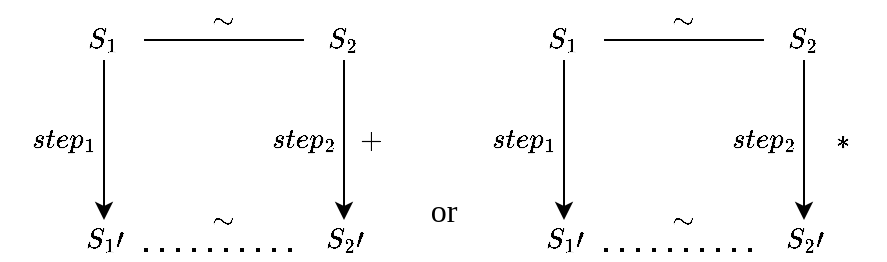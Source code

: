 <mxfile version="20.8.13" type="github">
  <diagram name="第 1 页" id="N6lhYl9x0cFy-dcrSgTa">
    <mxGraphModel dx="1052" dy="642" grid="1" gridSize="10" guides="1" tooltips="1" connect="1" arrows="1" fold="1" page="1" pageScale="1" pageWidth="827" pageHeight="1169" math="1" shadow="0">
      <root>
        <mxCell id="0" />
        <mxCell id="1" parent="0" />
        <mxCell id="HMImB51M19TBt90D2M0y-1" value="" style="edgeStyle=orthogonalEdgeStyle;rounded=0;orthogonalLoop=1;jettySize=auto;html=1;" edge="1" parent="1" source="HMImB51M19TBt90D2M0y-2" target="HMImB51M19TBt90D2M0y-3">
          <mxGeometry relative="1" as="geometry" />
        </mxCell>
        <mxCell id="HMImB51M19TBt90D2M0y-2" value="$$S_1$$" style="text;html=1;strokeColor=none;fillColor=none;align=center;verticalAlign=middle;whiteSpace=wrap;rounded=0;" vertex="1" parent="1">
          <mxGeometry x="240" y="110" width="40" height="20" as="geometry" />
        </mxCell>
        <mxCell id="HMImB51M19TBt90D2M0y-3" value="$$S_1\prime$$" style="text;html=1;strokeColor=none;fillColor=none;align=center;verticalAlign=middle;whiteSpace=wrap;rounded=0;" vertex="1" parent="1">
          <mxGeometry x="240" y="210" width="40" height="20" as="geometry" />
        </mxCell>
        <mxCell id="HMImB51M19TBt90D2M0y-4" value="" style="edgeStyle=orthogonalEdgeStyle;rounded=0;orthogonalLoop=1;jettySize=auto;html=1;" edge="1" parent="1" source="HMImB51M19TBt90D2M0y-5" target="HMImB51M19TBt90D2M0y-7">
          <mxGeometry relative="1" as="geometry" />
        </mxCell>
        <mxCell id="HMImB51M19TBt90D2M0y-5" value="$$S_2$$" style="text;html=1;strokeColor=none;fillColor=none;align=center;verticalAlign=middle;whiteSpace=wrap;rounded=0;" vertex="1" parent="1">
          <mxGeometry x="360" y="110" width="40" height="20" as="geometry" />
        </mxCell>
        <mxCell id="HMImB51M19TBt90D2M0y-6" value="" style="endArrow=none;html=1;exitX=1;exitY=0.5;exitDx=0;exitDy=0;entryX=0;entryY=0.5;entryDx=0;entryDy=0;" edge="1" parent="1" source="HMImB51M19TBt90D2M0y-2" target="HMImB51M19TBt90D2M0y-5">
          <mxGeometry width="50" height="50" relative="1" as="geometry">
            <mxPoint x="380" y="240" as="sourcePoint" />
            <mxPoint x="430" y="190" as="targetPoint" />
          </mxGeometry>
        </mxCell>
        <mxCell id="HMImB51M19TBt90D2M0y-7" value="$$S_2\prime$$" style="text;html=1;strokeColor=none;fillColor=none;align=center;verticalAlign=middle;whiteSpace=wrap;rounded=0;" vertex="1" parent="1">
          <mxGeometry x="360" y="210" width="40" height="20" as="geometry" />
        </mxCell>
        <mxCell id="HMImB51M19TBt90D2M0y-8" value="" style="endArrow=none;dashed=1;html=1;dashPattern=1 3;strokeWidth=2;exitX=1;exitY=0.75;exitDx=0;exitDy=0;entryX=0;entryY=0.75;entryDx=0;entryDy=0;" edge="1" parent="1" source="HMImB51M19TBt90D2M0y-3" target="HMImB51M19TBt90D2M0y-7">
          <mxGeometry width="50" height="50" relative="1" as="geometry">
            <mxPoint x="380" y="240" as="sourcePoint" />
            <mxPoint x="430" y="190" as="targetPoint" />
          </mxGeometry>
        </mxCell>
        <mxCell id="HMImB51M19TBt90D2M0y-9" value="$$step_1$$" style="text;html=1;strokeColor=none;fillColor=none;align=center;verticalAlign=middle;whiteSpace=wrap;rounded=0;" vertex="1" parent="1">
          <mxGeometry x="220" y="160" width="40" height="20" as="geometry" />
        </mxCell>
        <mxCell id="HMImB51M19TBt90D2M0y-10" value="$$step_2$$" style="text;html=1;strokeColor=none;fillColor=none;align=center;verticalAlign=middle;whiteSpace=wrap;rounded=0;" vertex="1" parent="1">
          <mxGeometry x="340" y="160" width="40" height="20" as="geometry" />
        </mxCell>
        <mxCell id="HMImB51M19TBt90D2M0y-11" value="$$\sim$$" style="text;html=1;strokeColor=none;fillColor=none;align=center;verticalAlign=middle;whiteSpace=wrap;rounded=0;" vertex="1" parent="1">
          <mxGeometry x="300" y="100" width="40" height="20" as="geometry" />
        </mxCell>
        <mxCell id="HMImB51M19TBt90D2M0y-12" value="$$\sim$$" style="text;html=1;strokeColor=none;fillColor=none;align=center;verticalAlign=middle;whiteSpace=wrap;rounded=0;" vertex="1" parent="1">
          <mxGeometry x="300" y="200" width="40" height="20" as="geometry" />
        </mxCell>
        <mxCell id="HMImB51M19TBt90D2M0y-13" value="$$+$$" style="text;html=1;strokeColor=none;fillColor=none;align=center;verticalAlign=middle;whiteSpace=wrap;rounded=0;" vertex="1" parent="1">
          <mxGeometry x="374" y="160" width="40" height="20" as="geometry" />
        </mxCell>
        <mxCell id="HMImB51M19TBt90D2M0y-14" value="" style="edgeStyle=orthogonalEdgeStyle;rounded=0;orthogonalLoop=1;jettySize=auto;html=1;" edge="1" parent="1" source="HMImB51M19TBt90D2M0y-15" target="HMImB51M19TBt90D2M0y-16">
          <mxGeometry relative="1" as="geometry" />
        </mxCell>
        <mxCell id="HMImB51M19TBt90D2M0y-15" value="$$S_1$$" style="text;html=1;strokeColor=none;fillColor=none;align=center;verticalAlign=middle;whiteSpace=wrap;rounded=0;" vertex="1" parent="1">
          <mxGeometry x="470" y="110" width="40" height="20" as="geometry" />
        </mxCell>
        <mxCell id="HMImB51M19TBt90D2M0y-16" value="$$S_1\prime$$" style="text;html=1;strokeColor=none;fillColor=none;align=center;verticalAlign=middle;whiteSpace=wrap;rounded=0;" vertex="1" parent="1">
          <mxGeometry x="470" y="210" width="40" height="20" as="geometry" />
        </mxCell>
        <mxCell id="HMImB51M19TBt90D2M0y-17" value="" style="edgeStyle=orthogonalEdgeStyle;rounded=0;orthogonalLoop=1;jettySize=auto;html=1;" edge="1" parent="1" source="HMImB51M19TBt90D2M0y-18" target="HMImB51M19TBt90D2M0y-20">
          <mxGeometry relative="1" as="geometry" />
        </mxCell>
        <mxCell id="HMImB51M19TBt90D2M0y-18" value="$$S_2$$" style="text;html=1;strokeColor=none;fillColor=none;align=center;verticalAlign=middle;whiteSpace=wrap;rounded=0;" vertex="1" parent="1">
          <mxGeometry x="590" y="110" width="40" height="20" as="geometry" />
        </mxCell>
        <mxCell id="HMImB51M19TBt90D2M0y-19" value="" style="endArrow=none;html=1;exitX=1;exitY=0.5;exitDx=0;exitDy=0;entryX=0;entryY=0.5;entryDx=0;entryDy=0;" edge="1" parent="1" source="HMImB51M19TBt90D2M0y-15" target="HMImB51M19TBt90D2M0y-18">
          <mxGeometry width="50" height="50" relative="1" as="geometry">
            <mxPoint x="610" y="240" as="sourcePoint" />
            <mxPoint x="660" y="190" as="targetPoint" />
          </mxGeometry>
        </mxCell>
        <mxCell id="HMImB51M19TBt90D2M0y-20" value="$$S_2\prime$$" style="text;html=1;strokeColor=none;fillColor=none;align=center;verticalAlign=middle;whiteSpace=wrap;rounded=0;" vertex="1" parent="1">
          <mxGeometry x="590" y="210" width="40" height="20" as="geometry" />
        </mxCell>
        <mxCell id="HMImB51M19TBt90D2M0y-21" value="" style="endArrow=none;dashed=1;html=1;dashPattern=1 3;strokeWidth=2;exitX=1;exitY=0.75;exitDx=0;exitDy=0;entryX=0;entryY=0.75;entryDx=0;entryDy=0;" edge="1" parent="1" source="HMImB51M19TBt90D2M0y-16" target="HMImB51M19TBt90D2M0y-20">
          <mxGeometry width="50" height="50" relative="1" as="geometry">
            <mxPoint x="610" y="240" as="sourcePoint" />
            <mxPoint x="660" y="190" as="targetPoint" />
          </mxGeometry>
        </mxCell>
        <mxCell id="HMImB51M19TBt90D2M0y-22" value="$$step_1$$" style="text;html=1;strokeColor=none;fillColor=none;align=center;verticalAlign=middle;whiteSpace=wrap;rounded=0;" vertex="1" parent="1">
          <mxGeometry x="450" y="160" width="40" height="20" as="geometry" />
        </mxCell>
        <mxCell id="HMImB51M19TBt90D2M0y-23" value="$$step_2$$" style="text;html=1;strokeColor=none;fillColor=none;align=center;verticalAlign=middle;whiteSpace=wrap;rounded=0;" vertex="1" parent="1">
          <mxGeometry x="570" y="160" width="40" height="20" as="geometry" />
        </mxCell>
        <mxCell id="HMImB51M19TBt90D2M0y-24" value="$$\sim$$" style="text;html=1;strokeColor=none;fillColor=none;align=center;verticalAlign=middle;whiteSpace=wrap;rounded=0;" vertex="1" parent="1">
          <mxGeometry x="530" y="100" width="40" height="20" as="geometry" />
        </mxCell>
        <mxCell id="HMImB51M19TBt90D2M0y-25" value="$$\sim$$" style="text;html=1;strokeColor=none;fillColor=none;align=center;verticalAlign=middle;whiteSpace=wrap;rounded=0;" vertex="1" parent="1">
          <mxGeometry x="530" y="200" width="40" height="20" as="geometry" />
        </mxCell>
        <mxCell id="HMImB51M19TBt90D2M0y-26" value="$$*$$" style="text;html=1;strokeColor=none;fillColor=none;align=center;verticalAlign=middle;whiteSpace=wrap;rounded=0;" vertex="1" parent="1">
          <mxGeometry x="610" y="160" width="40" height="20" as="geometry" />
        </mxCell>
        <mxCell id="HMImB51M19TBt90D2M0y-27" value="&lt;font face=&quot;Times New Roman&quot; style=&quot;font-size: 16px;&quot;&gt;or&lt;/font&gt;" style="text;html=1;strokeColor=none;fillColor=none;align=center;verticalAlign=middle;whiteSpace=wrap;rounded=0;" vertex="1" parent="1">
          <mxGeometry x="400" y="190" width="60" height="30" as="geometry" />
        </mxCell>
      </root>
    </mxGraphModel>
  </diagram>
</mxfile>
